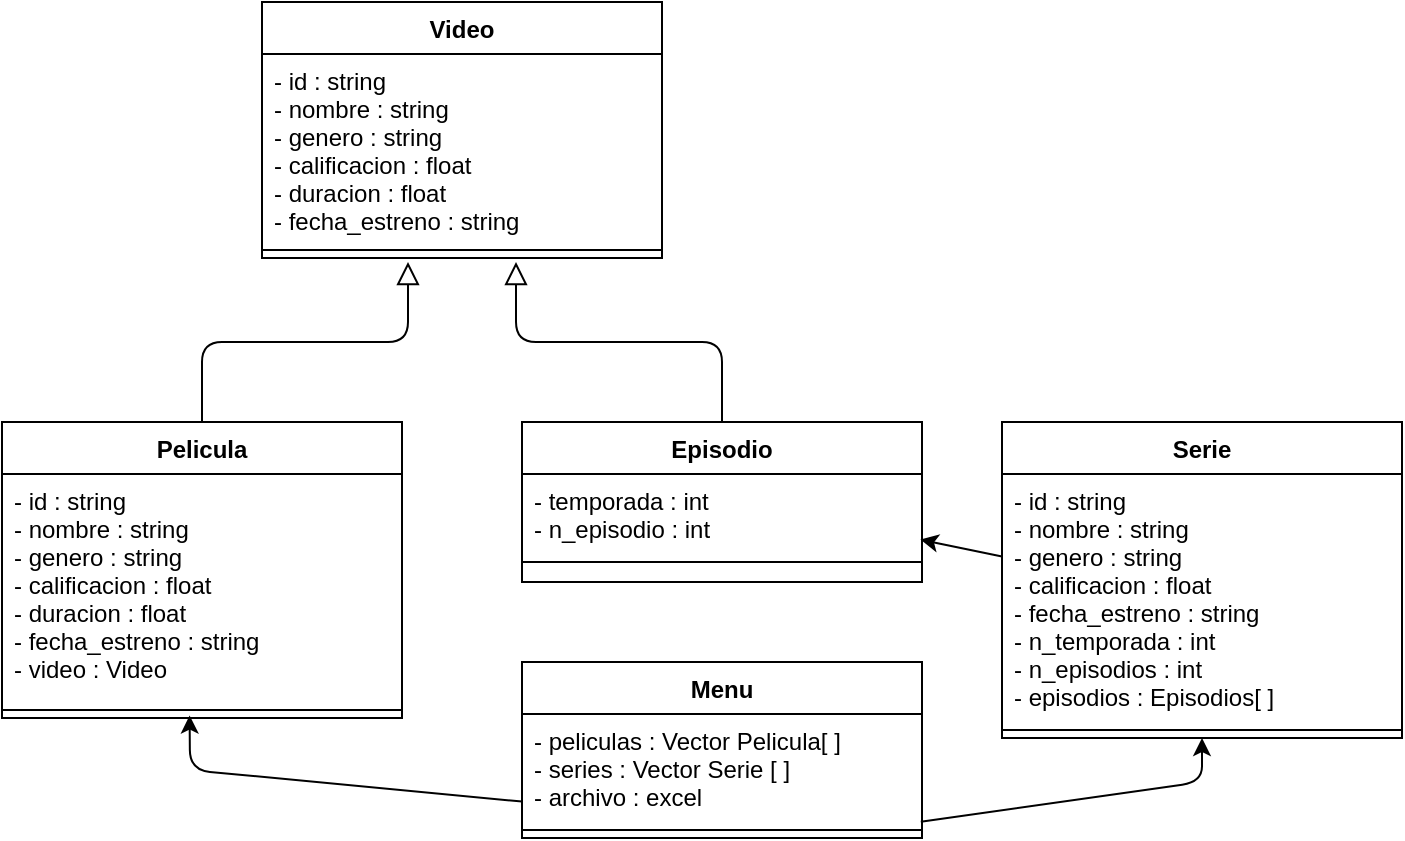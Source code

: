 <mxfile>
    <diagram id="P2ret9NFYtpX_YMB1fqG" name="Página-1">
        <mxGraphModel dx="674" dy="1623" grid="1" gridSize="10" guides="1" tooltips="1" connect="1" arrows="1" fold="1" page="1" pageScale="1" pageWidth="827" pageHeight="1169" math="0" shadow="0">
            <root>
                <mxCell id="0"/>
                <mxCell id="1" parent="0"/>
                <mxCell id="6" style="edgeStyle=none;html=1;endArrow=block;endFill=0;endSize=9;exitX=0.5;exitY=0;exitDx=0;exitDy=0;" parent="1" source="14" edge="1">
                    <mxGeometry relative="1" as="geometry">
                        <mxPoint x="250" y="120" as="sourcePoint"/>
                        <mxPoint x="323" y="40" as="targetPoint"/>
                        <Array as="points">
                            <mxPoint x="220" y="80"/>
                            <mxPoint x="323" y="80"/>
                        </Array>
                    </mxGeometry>
                </mxCell>
                <mxCell id="7" style="edgeStyle=none;html=1;endArrow=block;endFill=0;strokeWidth=1;endSize=9;exitX=0.5;exitY=0;exitDx=0;exitDy=0;" parent="1" source="11" edge="1">
                    <mxGeometry relative="1" as="geometry">
                        <mxPoint x="460" y="120" as="sourcePoint"/>
                        <mxPoint x="377" y="40" as="targetPoint"/>
                        <Array as="points">
                            <mxPoint x="480" y="80"/>
                            <mxPoint x="377" y="80"/>
                        </Array>
                    </mxGeometry>
                </mxCell>
                <mxCell id="8" value="Video" style="swimlane;fontStyle=1;align=center;verticalAlign=top;childLayout=stackLayout;horizontal=1;startSize=26;horizontalStack=0;resizeParent=1;resizeParentMax=0;resizeLast=0;collapsible=1;marginBottom=0;" parent="1" vertex="1">
                    <mxGeometry x="250" y="-90" width="200" height="128" as="geometry"/>
                </mxCell>
                <mxCell id="9" value="- id : string&#10;- nombre : string&#10;- genero : string&#10;- calificacion : float&#10;- duracion : float&#10;- fecha_estreno : string" style="text;strokeColor=none;fillColor=none;align=left;verticalAlign=top;spacingLeft=4;spacingRight=4;overflow=hidden;rotatable=0;points=[[0,0.5],[1,0.5]];portConstraint=eastwest;" parent="8" vertex="1">
                    <mxGeometry y="26" width="200" height="94" as="geometry"/>
                </mxCell>
                <mxCell id="10" value="" style="line;strokeWidth=1;fillColor=none;align=left;verticalAlign=middle;spacingTop=-1;spacingLeft=3;spacingRight=3;rotatable=0;labelPosition=right;points=[];portConstraint=eastwest;" parent="8" vertex="1">
                    <mxGeometry y="120" width="200" height="8" as="geometry"/>
                </mxCell>
                <mxCell id="11" value="Episodio" style="swimlane;fontStyle=1;align=center;verticalAlign=top;childLayout=stackLayout;horizontal=1;startSize=26;horizontalStack=0;resizeParent=1;resizeParentMax=0;resizeLast=0;collapsible=1;marginBottom=0;" parent="1" vertex="1">
                    <mxGeometry x="380" y="120" width="200" height="80" as="geometry">
                        <mxRectangle x="380" y="120" width="90" height="30" as="alternateBounds"/>
                    </mxGeometry>
                </mxCell>
                <mxCell id="12" value="- temporada : int&#10;- n_episodio : int" style="text;strokeColor=none;fillColor=none;align=left;verticalAlign=top;spacingLeft=4;spacingRight=4;overflow=hidden;rotatable=0;points=[[0,0.5],[1,0.5]];portConstraint=eastwest;" parent="11" vertex="1">
                    <mxGeometry y="26" width="200" height="34" as="geometry"/>
                </mxCell>
                <mxCell id="13" value="" style="line;strokeWidth=1;fillColor=none;align=left;verticalAlign=middle;spacingTop=-1;spacingLeft=3;spacingRight=3;rotatable=0;labelPosition=right;points=[];portConstraint=eastwest;" parent="11" vertex="1">
                    <mxGeometry y="60" width="200" height="20" as="geometry"/>
                </mxCell>
                <mxCell id="14" value="Pelicula" style="swimlane;fontStyle=1;align=center;verticalAlign=top;childLayout=stackLayout;horizontal=1;startSize=26;horizontalStack=0;resizeParent=1;resizeParentMax=0;resizeLast=0;collapsible=1;marginBottom=0;" parent="1" vertex="1">
                    <mxGeometry x="120" y="120" width="200" height="148" as="geometry"/>
                </mxCell>
                <mxCell id="15" value="- id : string&#10;- nombre : string&#10;- genero : string&#10;- calificacion : float&#10;- duracion : float&#10;- fecha_estreno : string&#10;- video : Video" style="text;strokeColor=none;fillColor=none;align=left;verticalAlign=top;spacingLeft=4;spacingRight=4;overflow=hidden;rotatable=0;points=[[0,0.5],[1,0.5]];portConstraint=eastwest;" parent="14" vertex="1">
                    <mxGeometry y="26" width="200" height="114" as="geometry"/>
                </mxCell>
                <mxCell id="16" value="" style="line;strokeWidth=1;fillColor=none;align=left;verticalAlign=middle;spacingTop=-1;spacingLeft=3;spacingRight=3;rotatable=0;labelPosition=right;points=[];portConstraint=eastwest;" parent="14" vertex="1">
                    <mxGeometry y="140" width="200" height="8" as="geometry"/>
                </mxCell>
                <mxCell id="18" value="Serie" style="swimlane;fontStyle=1;align=center;verticalAlign=top;childLayout=stackLayout;horizontal=1;startSize=26;horizontalStack=0;resizeParent=1;resizeParentMax=0;resizeLast=0;collapsible=1;marginBottom=0;" parent="1" vertex="1">
                    <mxGeometry x="620" y="120" width="200" height="158" as="geometry"/>
                </mxCell>
                <mxCell id="19" value="- id : string&#10;- nombre : string&#10;- genero : string&#10;- calificacion : float&#10;- fecha_estreno : string&#10;- n_temporada : int&#10;- n_episodios : int&#10;- episodios : Episodios[ ]" style="text;strokeColor=none;fillColor=none;align=left;verticalAlign=top;spacingLeft=4;spacingRight=4;overflow=hidden;rotatable=0;points=[[0,0.5],[1,0.5]];portConstraint=eastwest;" parent="18" vertex="1">
                    <mxGeometry y="26" width="200" height="124" as="geometry"/>
                </mxCell>
                <mxCell id="20" value="" style="line;strokeWidth=1;fillColor=none;align=left;verticalAlign=middle;spacingTop=-1;spacingLeft=3;spacingRight=3;rotatable=0;labelPosition=right;points=[];portConstraint=eastwest;" parent="18" vertex="1">
                    <mxGeometry y="150" width="200" height="8" as="geometry"/>
                </mxCell>
                <mxCell id="28" style="edgeStyle=none;html=1;entryX=0.469;entryY=0.844;entryDx=0;entryDy=0;entryPerimeter=0;exitX=0;exitY=0.811;exitDx=0;exitDy=0;exitPerimeter=0;" parent="1" source="25" target="16" edge="1">
                    <mxGeometry relative="1" as="geometry">
                        <Array as="points">
                            <mxPoint x="214" y="294"/>
                        </Array>
                    </mxGeometry>
                </mxCell>
                <mxCell id="24" value="Menu" style="swimlane;fontStyle=1;align=center;verticalAlign=top;childLayout=stackLayout;horizontal=1;startSize=26;horizontalStack=0;resizeParent=1;resizeParentMax=0;resizeLast=0;collapsible=1;marginBottom=0;" parent="1" vertex="1">
                    <mxGeometry x="380" y="240" width="200" height="88" as="geometry"/>
                </mxCell>
                <mxCell id="25" value="- peliculas : Vector Pelicula[ ]&#10;- series : Vector Serie [ ]&#10;- archivo : excel&#10;&#10;" style="text;strokeColor=none;fillColor=none;align=left;verticalAlign=top;spacingLeft=4;spacingRight=4;overflow=hidden;rotatable=0;points=[[0,0.5],[1,0.5]];portConstraint=eastwest;" parent="24" vertex="1">
                    <mxGeometry y="26" width="200" height="54" as="geometry"/>
                </mxCell>
                <mxCell id="26" value="" style="line;strokeWidth=1;fillColor=none;align=left;verticalAlign=middle;spacingTop=-1;spacingLeft=3;spacingRight=3;rotatable=0;labelPosition=right;points=[];portConstraint=eastwest;" parent="24" vertex="1">
                    <mxGeometry y="80" width="200" height="8" as="geometry"/>
                </mxCell>
                <mxCell id="29" style="edgeStyle=none;html=1;entryX=0.5;entryY=1;entryDx=0;entryDy=0;exitX=0.997;exitY=0.997;exitDx=0;exitDy=0;exitPerimeter=0;" parent="1" source="25" target="18" edge="1">
                    <mxGeometry relative="1" as="geometry">
                        <Array as="points">
                            <mxPoint x="720" y="300"/>
                        </Array>
                    </mxGeometry>
                </mxCell>
                <mxCell id="33" style="edgeStyle=none;html=1;entryX=0.996;entryY=0.965;entryDx=0;entryDy=0;entryPerimeter=0;" edge="1" parent="1" source="19" target="12">
                    <mxGeometry relative="1" as="geometry"/>
                </mxCell>
            </root>
        </mxGraphModel>
    </diagram>
</mxfile>